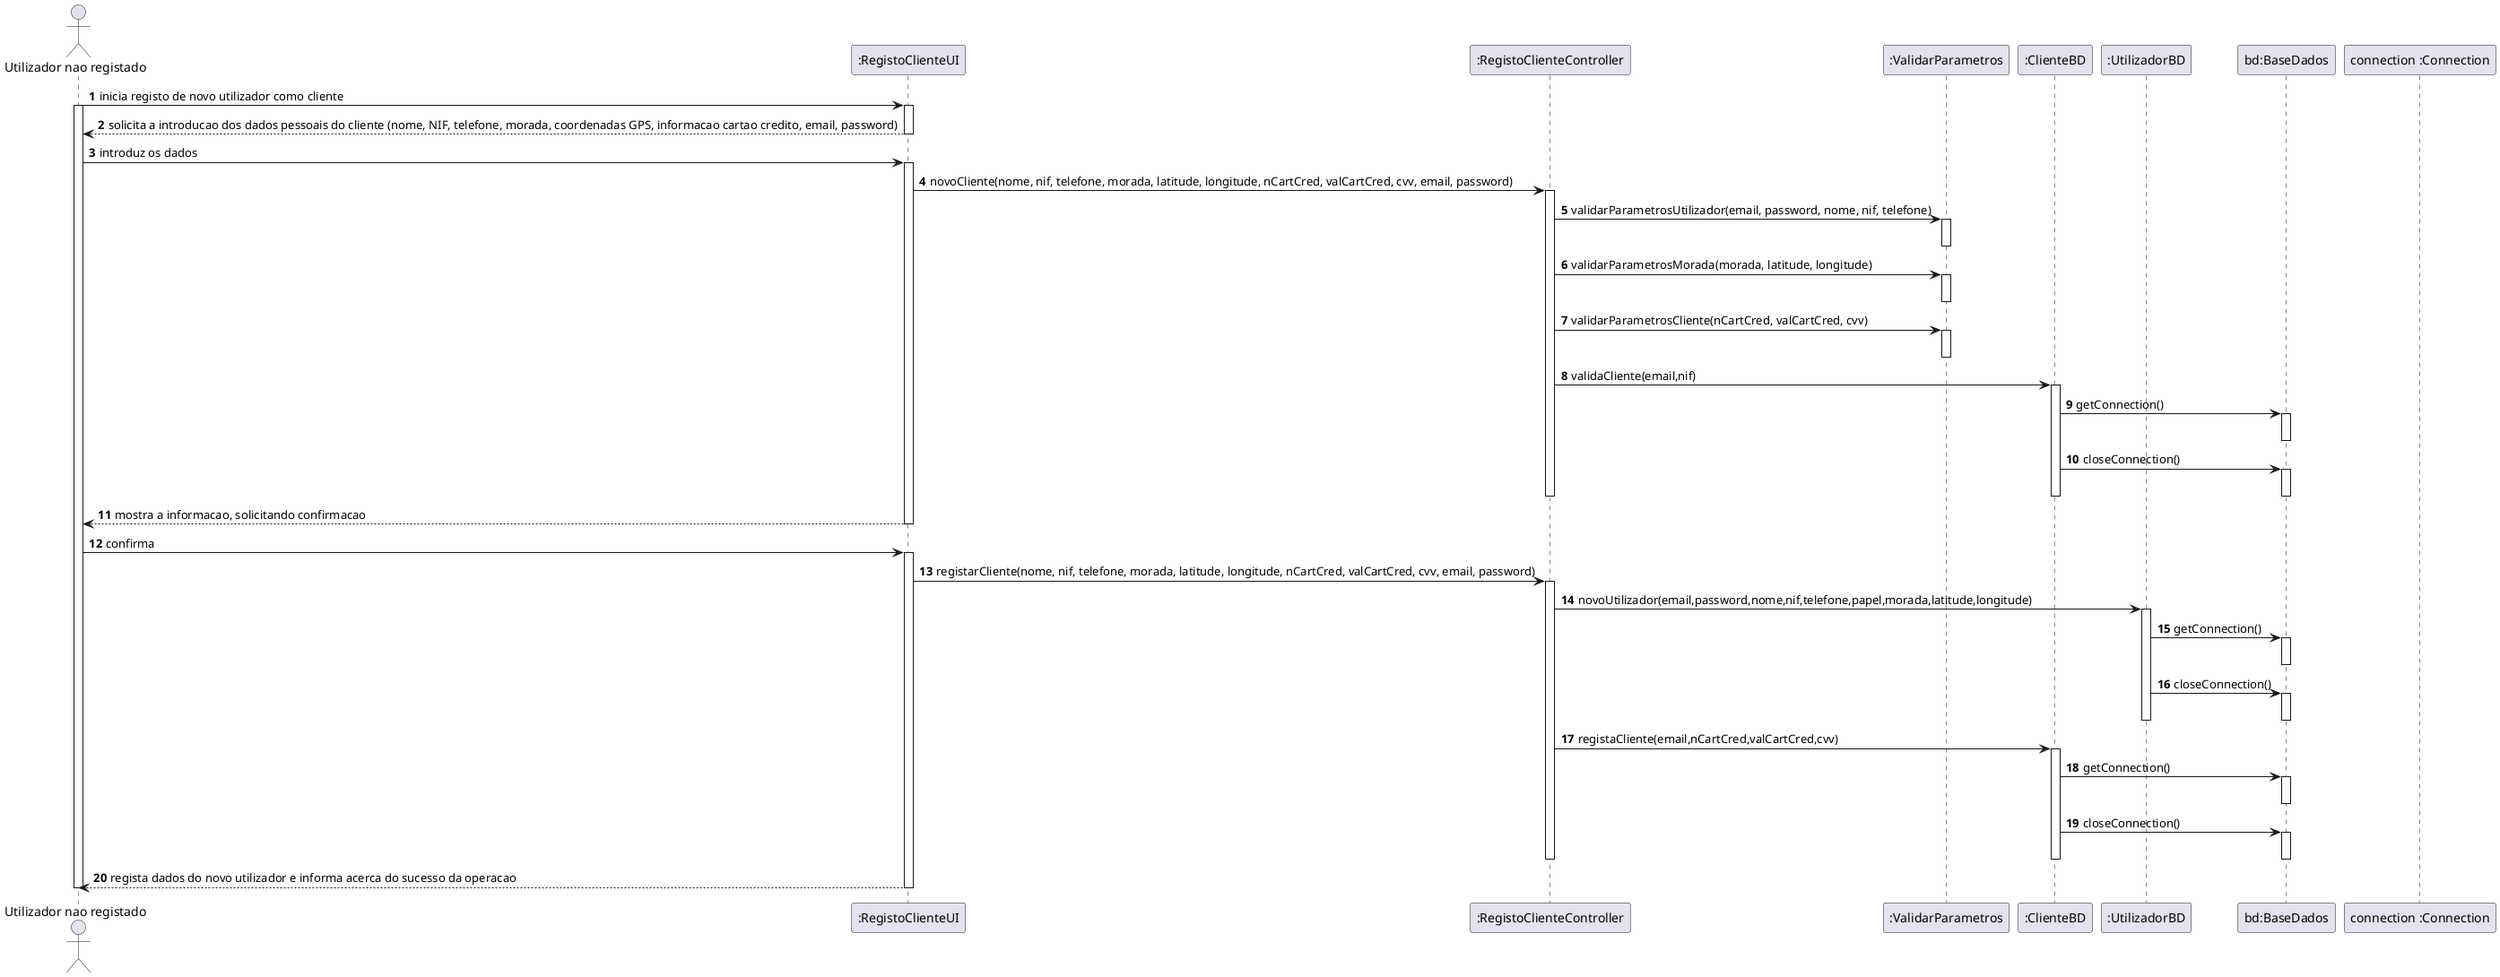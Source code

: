 @startuml
autonumber

actor "Utilizador nao registado" as UNR
participant ":RegistoClienteUI" as UI
participant ":RegistoClienteController" as CONTROLLER
participant ":ValidarParametros" as VP
participant ":ClienteBD" as CBD
participant ":UtilizadorBD" AS USER_BD
participant "bd:BaseDados" as BD
participant "connection :Connection"

UNR -> UI : inicia registo de novo utilizador como cliente
activate UNR
activate UI

UI --> UNR : solicita a introducao dos dados pessoais do cliente (nome, NIF, telefone, morada, coordenadas GPS, informacao cartao credito, email, password)
deactivate UI

UNR -> UI : introduz os dados
activate UI

    UI -> CONTROLLER : novoCliente(nome, nif, telefone, morada, latitude, longitude, nCartCred, valCartCred, cvv, email, password)
    activate CONTROLLER

        CONTROLLER -> VP: validarParametrosUtilizador(email, password, nome, nif, telefone)
        activate VP
        deactivate VP
        CONTROLLER -> VP: validarParametrosMorada(morada, latitude, longitude)
        activate VP
        deactivate VP
        CONTROLLER -> VP: validarParametrosCliente(nCartCred, valCartCred, cvv)
        activate VP
        deactivate VP
        CONTROLLER -> CBD : validaCliente(email,nif)
        activate CBD
        CBD -> BD : getConnection()
        activate BD
        deactivate BD
        CBD -> BD : closeConnection()
        activate BD
        deactivate BD
        deactivate CBD

    deactivate CONTROLLER

UI --> UNR : mostra a informacao, solicitando confirmacao
deactivate UI

UNR -> UI : confirma
activate UI

    UI -> CONTROLLER : registarCliente(nome, nif, telefone, morada, latitude, longitude, nCartCred, valCartCred, cvv, email, password)
    activate CONTROLLER

        CONTROLLER -> USER_BD : novoUtilizador(email,password,nome,nif,telefone,papel,morada,latitude,longitude)
            activate USER_BD
                USER_BD -> BD : getConnection()
                activate BD
                deactivate BD
                USER_BD -> BD : closeConnection()
                activate BD
                deactivate BD
            deactivate USER_BD

        CONTROLLER -> CBD : registaCliente(email,nCartCred,valCartCred,cvv)
                activate CBD
                    CBD -> BD : getConnection()
                    activate BD
                    deactivate BD
                    CBD -> BD : closeConnection()
                    activate BD
                    deactivate BD
                deactivate CBD

    deactivate CONTROLLER

UI --> UNR : regista dados do novo utilizador e informa acerca do sucesso da operacao
deactivate UI
deactivate UNR
@enduml
